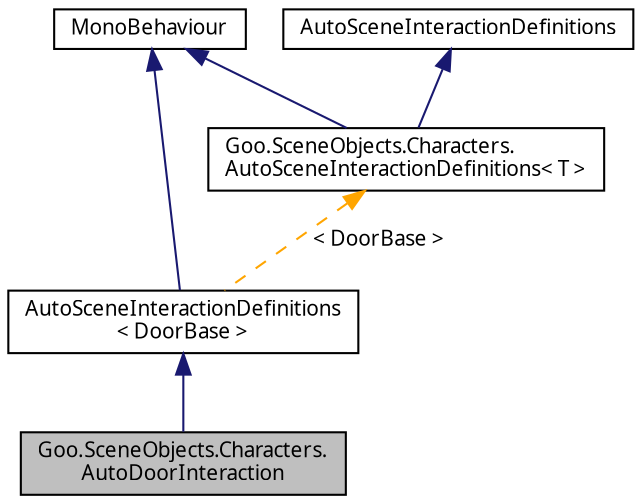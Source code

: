 digraph "Goo.SceneObjects.Characters.AutoDoorInteraction"
{
 // LATEX_PDF_SIZE
  edge [fontname="Calibrii",fontsize="10",labelfontname="Calibrii",labelfontsize="10"];
  node [fontname="Calibrii",fontsize="10",shape=record];
  Node1 [label="Goo.SceneObjects.Characters.\lAutoDoorInteraction",height=0.2,width=0.4,color="black", fillcolor="grey75", style="filled", fontcolor="black",tooltip=" "];
  Node2 -> Node1 [dir="back",color="midnightblue",fontsize="10",style="solid",fontname="Calibrii"];
  Node2 [label="AutoSceneInteractionDefinitions\l\< DoorBase \>",height=0.2,width=0.4,color="black", fillcolor="white", style="filled",URL="$d3/d1d/classGoo_1_1SceneObjects_1_1Characters_1_1AutoSceneInteractionDefinitions.html",tooltip=" "];
  Node3 -> Node2 [dir="back",color="midnightblue",fontsize="10",style="solid",fontname="Calibrii"];
  Node3 [label="MonoBehaviour",height=0.2,width=0.4,color="black", fillcolor="white", style="filled",tooltip=" "];
  Node4 -> Node2 [dir="back",color="orange",fontsize="10",style="dashed",label=" \< DoorBase \>" ,fontname="Calibrii"];
  Node4 [label="Goo.SceneObjects.Characters.\lAutoSceneInteractionDefinitions\< T \>",height=0.2,width=0.4,color="black", fillcolor="white", style="filled",URL="$d3/d1d/classGoo_1_1SceneObjects_1_1Characters_1_1AutoSceneInteractionDefinitions.html",tooltip=" "];
  Node3 -> Node4 [dir="back",color="midnightblue",fontsize="10",style="solid",fontname="Calibrii"];
  Node5 -> Node4 [dir="back",color="midnightblue",fontsize="10",style="solid",fontname="Calibrii"];
  Node5 [label="AutoSceneInteractionDefinitions",height=0.2,width=0.4,color="black", fillcolor="white", style="filled",tooltip=" "];
}
